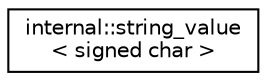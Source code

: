 digraph "Graphical Class Hierarchy"
{
  edge [fontname="Helvetica",fontsize="10",labelfontname="Helvetica",labelfontsize="10"];
  node [fontname="Helvetica",fontsize="10",shape=record];
  rankdir="LR";
  Node1 [label="internal::string_value\l\< signed char \>",height=0.2,width=0.4,color="black", fillcolor="white", style="filled",URL="$structinternal_1_1string__value.html"];
}
